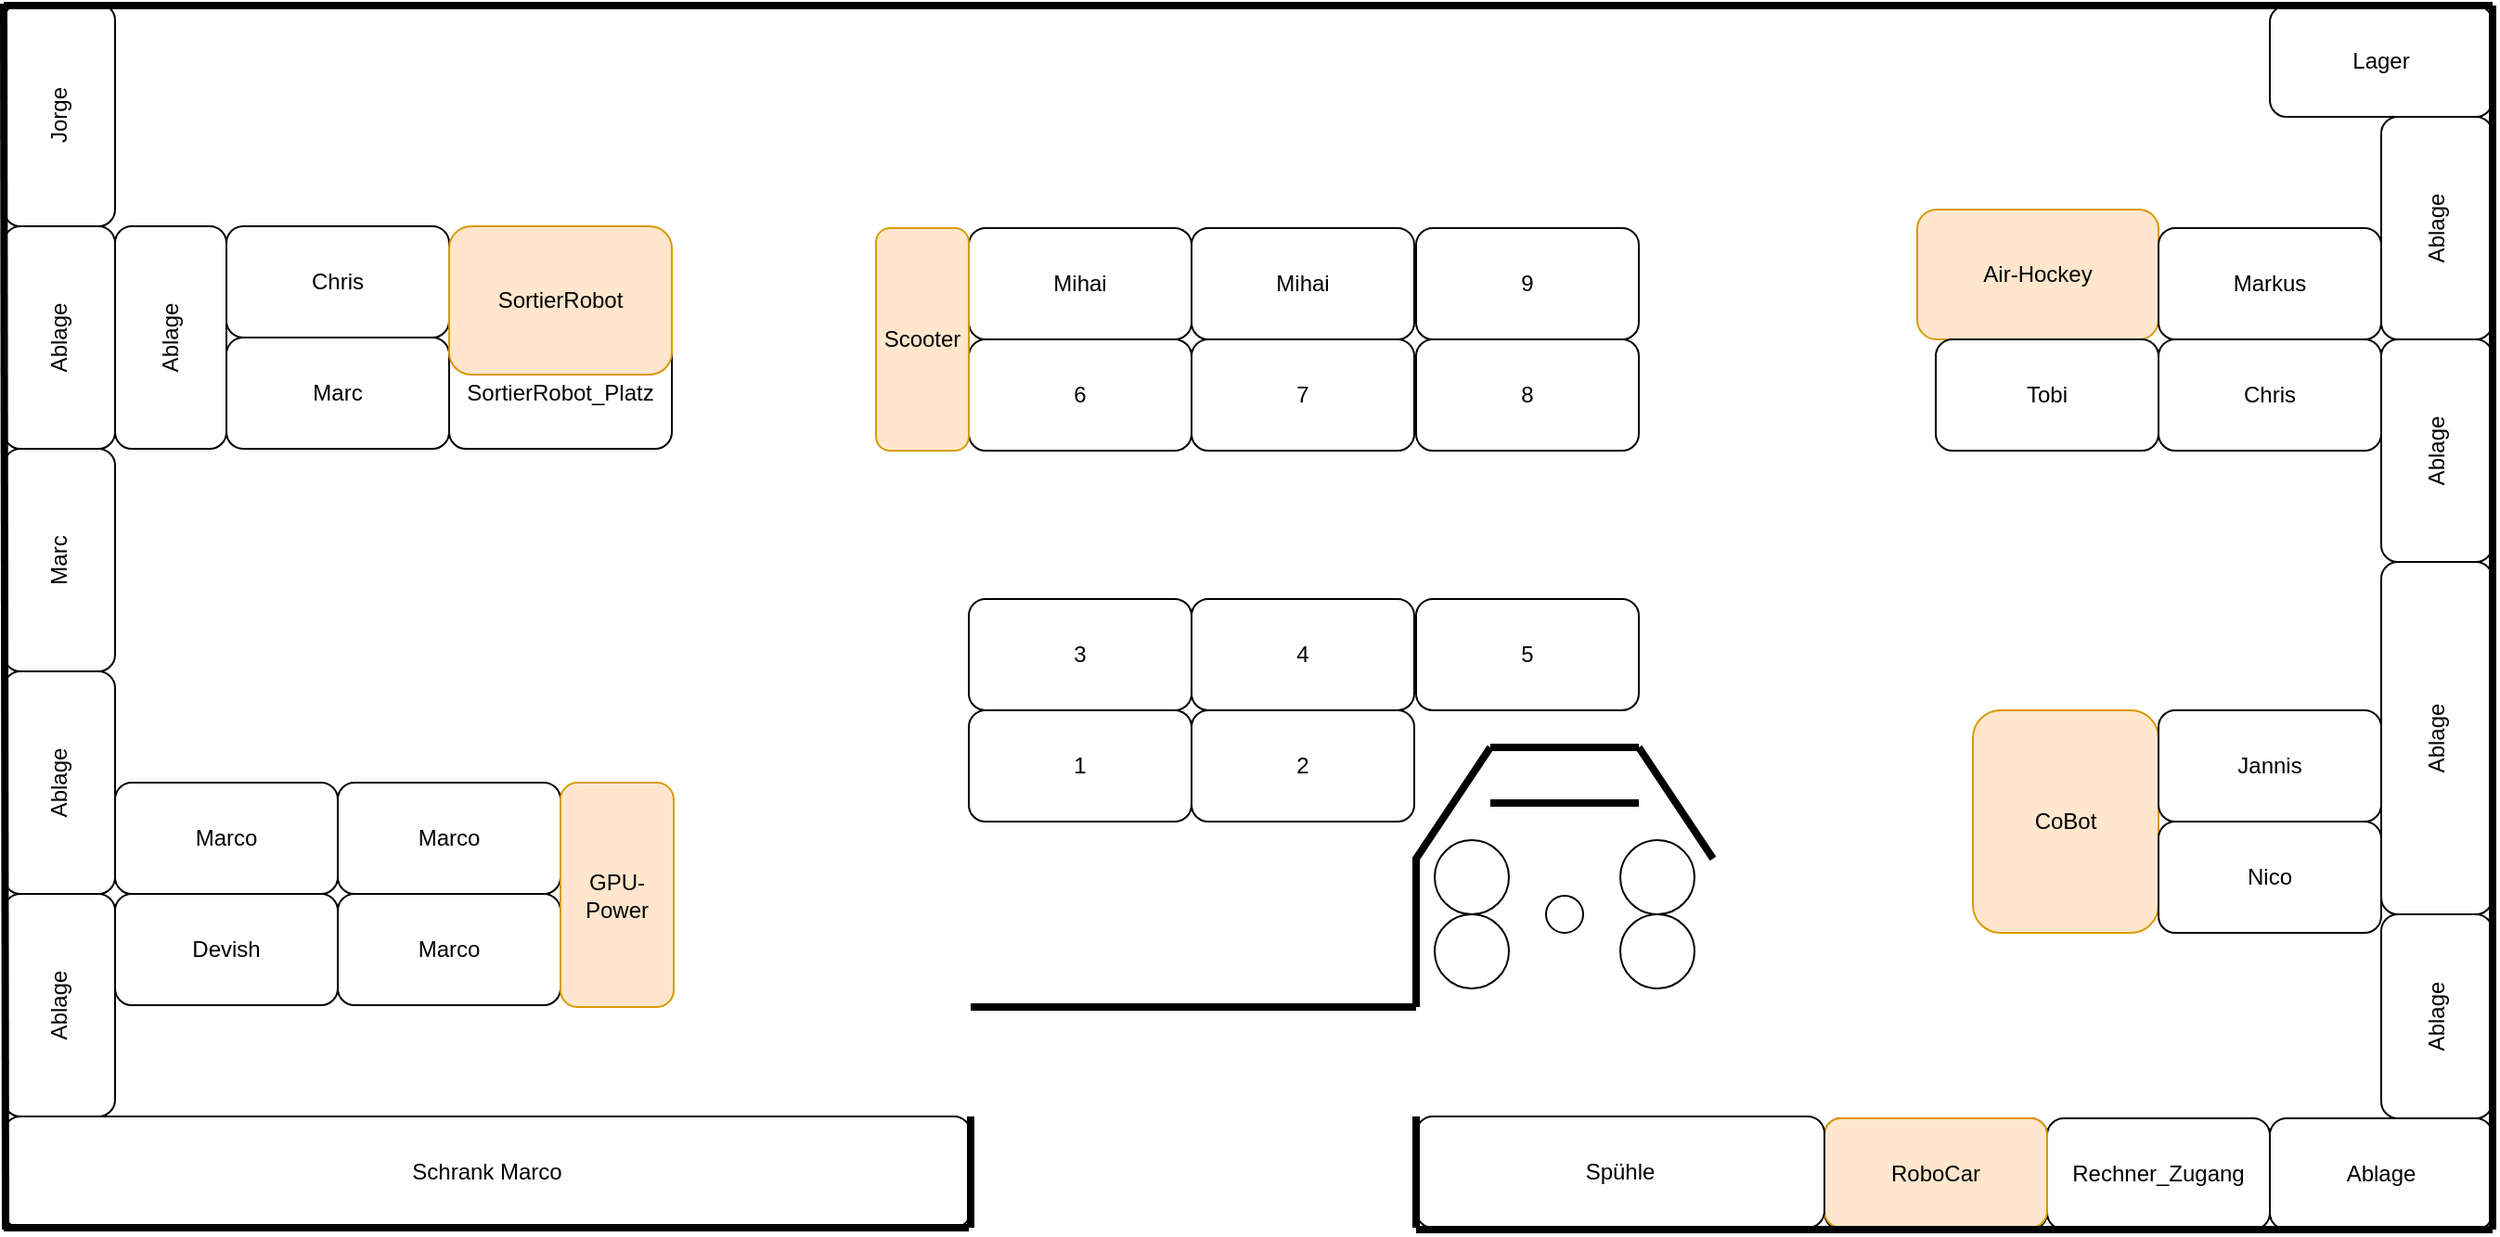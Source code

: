 <mxfile version="28.2.8">
  <diagram name="Seite-1" id="Z1iJ6DXzr3lyGkXIvYAh">
    <mxGraphModel dx="2842" dy="1121" grid="1" gridSize="10" guides="1" tooltips="1" connect="1" arrows="1" fold="1" page="1" pageScale="1" pageWidth="827" pageHeight="1169" math="0" shadow="0">
      <root>
        <mxCell id="0" />
        <mxCell id="1" parent="0" />
        <mxCell id="Haf5ponBGBejh7AEdEea-1" value="Mihai" style="rounded=1;whiteSpace=wrap;html=1;" parent="1" vertex="1">
          <mxGeometry x="319" y="340" width="120" height="60" as="geometry" />
        </mxCell>
        <mxCell id="Haf5ponBGBejh7AEdEea-2" value="Mihai" style="rounded=1;whiteSpace=wrap;html=1;" parent="1" vertex="1">
          <mxGeometry x="439" y="340" width="120" height="60" as="geometry" />
        </mxCell>
        <mxCell id="Haf5ponBGBejh7AEdEea-4" value="9" style="rounded=1;whiteSpace=wrap;html=1;" parent="1" vertex="1">
          <mxGeometry x="560" y="340" width="120" height="60" as="geometry" />
        </mxCell>
        <mxCell id="Haf5ponBGBejh7AEdEea-5" value="6" style="rounded=1;whiteSpace=wrap;html=1;" parent="1" vertex="1">
          <mxGeometry x="319" y="400" width="120" height="60" as="geometry" />
        </mxCell>
        <mxCell id="Haf5ponBGBejh7AEdEea-6" value="7" style="rounded=1;whiteSpace=wrap;html=1;" parent="1" vertex="1">
          <mxGeometry x="439" y="400" width="120" height="60" as="geometry" />
        </mxCell>
        <mxCell id="Haf5ponBGBejh7AEdEea-8" value="8" style="rounded=1;whiteSpace=wrap;html=1;" parent="1" vertex="1">
          <mxGeometry x="560" y="400" width="120" height="60" as="geometry" />
        </mxCell>
        <mxCell id="Haf5ponBGBejh7AEdEea-9" value="3" style="rounded=1;whiteSpace=wrap;html=1;" parent="1" vertex="1">
          <mxGeometry x="319" y="540" width="120" height="60" as="geometry" />
        </mxCell>
        <mxCell id="Haf5ponBGBejh7AEdEea-10" value="4" style="rounded=1;whiteSpace=wrap;html=1;" parent="1" vertex="1">
          <mxGeometry x="439" y="540" width="120" height="60" as="geometry" />
        </mxCell>
        <mxCell id="Haf5ponBGBejh7AEdEea-12" value="5" style="rounded=1;whiteSpace=wrap;html=1;" parent="1" vertex="1">
          <mxGeometry x="560" y="540" width="120" height="60" as="geometry" />
        </mxCell>
        <mxCell id="Haf5ponBGBejh7AEdEea-13" value="1" style="rounded=1;whiteSpace=wrap;html=1;" parent="1" vertex="1">
          <mxGeometry x="319" y="600" width="120" height="60" as="geometry" />
        </mxCell>
        <mxCell id="Haf5ponBGBejh7AEdEea-14" value="2" style="rounded=1;whiteSpace=wrap;html=1;" parent="1" vertex="1">
          <mxGeometry x="439" y="600" width="120" height="60" as="geometry" />
        </mxCell>
        <mxCell id="Haf5ponBGBejh7AEdEea-17" value="Marco" style="rounded=1;whiteSpace=wrap;html=1;" parent="1" vertex="1">
          <mxGeometry x="-21" y="639" width="120" height="60" as="geometry" />
        </mxCell>
        <mxCell id="Haf5ponBGBejh7AEdEea-18" value="Marco" style="rounded=1;whiteSpace=wrap;html=1;" parent="1" vertex="1">
          <mxGeometry x="-21" y="699" width="120" height="60" as="geometry" />
        </mxCell>
        <mxCell id="Haf5ponBGBejh7AEdEea-20" value="Chris" style="rounded=1;whiteSpace=wrap;html=1;" parent="1" vertex="1">
          <mxGeometry x="-81" y="339" width="120" height="60" as="geometry" />
        </mxCell>
        <mxCell id="Haf5ponBGBejh7AEdEea-21" value="Marc" style="rounded=1;whiteSpace=wrap;html=1;rotation=-90;direction=west;" parent="1" vertex="1">
          <mxGeometry x="-231" y="489" width="120" height="60" as="geometry" />
        </mxCell>
        <mxCell id="Haf5ponBGBejh7AEdEea-22" value="Ablage" style="rounded=1;whiteSpace=wrap;html=1;rotation=-90;" parent="1" vertex="1">
          <mxGeometry x="-231" y="609" width="120" height="60" as="geometry" />
        </mxCell>
        <mxCell id="Haf5ponBGBejh7AEdEea-23" value="Marco" style="rounded=1;whiteSpace=wrap;html=1;" parent="1" vertex="1">
          <mxGeometry x="-141" y="639" width="120" height="60" as="geometry" />
        </mxCell>
        <mxCell id="Haf5ponBGBejh7AEdEea-24" value="Devish" style="rounded=1;whiteSpace=wrap;html=1;" parent="1" vertex="1">
          <mxGeometry x="-141" y="699" width="120" height="60" as="geometry" />
        </mxCell>
        <mxCell id="Haf5ponBGBejh7AEdEea-25" value="Ablage" style="rounded=1;whiteSpace=wrap;html=1;rotation=-90;" parent="1" vertex="1">
          <mxGeometry x="-231" y="729" width="120" height="60" as="geometry" />
        </mxCell>
        <mxCell id="Haf5ponBGBejh7AEdEea-26" value="Ablage" style="rounded=1;whiteSpace=wrap;html=1;rotation=-90;" parent="1" vertex="1">
          <mxGeometry x="-231" y="369" width="120" height="60" as="geometry" />
        </mxCell>
        <mxCell id="Haf5ponBGBejh7AEdEea-27" value="Ablage" style="rounded=1;whiteSpace=wrap;html=1;rotation=-90;" parent="1" vertex="1">
          <mxGeometry x="-171" y="369" width="120" height="60" as="geometry" />
        </mxCell>
        <mxCell id="Haf5ponBGBejh7AEdEea-28" value="Marc" style="rounded=1;whiteSpace=wrap;html=1;" parent="1" vertex="1">
          <mxGeometry x="-81" y="399" width="120" height="60" as="geometry" />
        </mxCell>
        <mxCell id="Haf5ponBGBejh7AEdEea-30" value="SortierRobot_Platz" style="rounded=1;whiteSpace=wrap;html=1;" parent="1" vertex="1">
          <mxGeometry x="39" y="399" width="120" height="60" as="geometry" />
        </mxCell>
        <mxCell id="Haf5ponBGBejh7AEdEea-31" value="Jorge" style="rounded=1;whiteSpace=wrap;html=1;rotation=-90;" parent="1" vertex="1">
          <mxGeometry x="-231" y="249" width="120" height="60" as="geometry" />
        </mxCell>
        <mxCell id="Haf5ponBGBejh7AEdEea-86" value="Air-Hockey" style="rounded=1;whiteSpace=wrap;html=1;fillColor=#ffe6cc;strokeColor=#d79b00;" parent="1" vertex="1">
          <mxGeometry x="830" y="330" width="130" height="70" as="geometry" />
        </mxCell>
        <mxCell id="Haf5ponBGBejh7AEdEea-87" value="Markus" style="rounded=1;whiteSpace=wrap;html=1;" parent="1" vertex="1">
          <mxGeometry x="960" y="340" width="120" height="60" as="geometry" />
        </mxCell>
        <mxCell id="Haf5ponBGBejh7AEdEea-88" value="Chris" style="rounded=1;whiteSpace=wrap;html=1;" parent="1" vertex="1">
          <mxGeometry x="960" y="400" width="120" height="60" as="geometry" />
        </mxCell>
        <mxCell id="Haf5ponBGBejh7AEdEea-89" value="Tobi" style="rounded=1;whiteSpace=wrap;html=1;" parent="1" vertex="1">
          <mxGeometry x="840" y="400" width="120" height="60" as="geometry" />
        </mxCell>
        <mxCell id="Haf5ponBGBejh7AEdEea-90" value="Ablage" style="rounded=1;whiteSpace=wrap;html=1;rotation=-90;" parent="1" vertex="1">
          <mxGeometry x="1050" y="310" width="120" height="60" as="geometry" />
        </mxCell>
        <mxCell id="Haf5ponBGBejh7AEdEea-91" value="Ablage" style="rounded=1;whiteSpace=wrap;html=1;rotation=-90;" parent="1" vertex="1">
          <mxGeometry x="1050" y="430" width="120" height="60" as="geometry" />
        </mxCell>
        <mxCell id="Haf5ponBGBejh7AEdEea-92" value="CoBot" style="rounded=1;whiteSpace=wrap;html=1;fillColor=#ffe6cc;strokeColor=#d79b00;" parent="1" vertex="1">
          <mxGeometry x="860" y="600" width="100" height="120" as="geometry" />
        </mxCell>
        <mxCell id="Haf5ponBGBejh7AEdEea-93" value="Jannis" style="rounded=1;whiteSpace=wrap;html=1;" parent="1" vertex="1">
          <mxGeometry x="960" y="600" width="120" height="60" as="geometry" />
        </mxCell>
        <mxCell id="Haf5ponBGBejh7AEdEea-94" value="Nico" style="rounded=1;whiteSpace=wrap;html=1;" parent="1" vertex="1">
          <mxGeometry x="960" y="660" width="120" height="60" as="geometry" />
        </mxCell>
        <mxCell id="Haf5ponBGBejh7AEdEea-95" value="Ablage" style="rounded=1;whiteSpace=wrap;html=1;rotation=-90;" parent="1" vertex="1">
          <mxGeometry x="1015" y="585" width="190" height="60" as="geometry" />
        </mxCell>
        <mxCell id="Haf5ponBGBejh7AEdEea-96" value="Ablage" style="rounded=1;whiteSpace=wrap;html=1;rotation=-90;" parent="1" vertex="1">
          <mxGeometry x="1055" y="735" width="110" height="60" as="geometry" />
        </mxCell>
        <mxCell id="Haf5ponBGBejh7AEdEea-97" value="Ablage" style="rounded=1;whiteSpace=wrap;html=1;rotation=0;" parent="1" vertex="1">
          <mxGeometry x="1020" y="820" width="120" height="60" as="geometry" />
        </mxCell>
        <mxCell id="Haf5ponBGBejh7AEdEea-99" value="" style="rounded=1;whiteSpace=wrap;html=1;rotation=-180;" parent="1" vertex="1">
          <mxGeometry x="780" y="820" width="120" height="60" as="geometry" />
        </mxCell>
        <mxCell id="Haf5ponBGBejh7AEdEea-100" value="" style="endArrow=none;html=1;rounded=0;strokeWidth=4;" parent="1" edge="1">
          <mxGeometry width="50" height="50" relative="1" as="geometry">
            <mxPoint x="560" y="680" as="sourcePoint" />
            <mxPoint x="600" y="620" as="targetPoint" />
          </mxGeometry>
        </mxCell>
        <mxCell id="Haf5ponBGBejh7AEdEea-102" value="" style="endArrow=none;html=1;rounded=0;strokeWidth=4;" parent="1" edge="1">
          <mxGeometry width="50" height="50" relative="1" as="geometry">
            <mxPoint x="600" y="620" as="sourcePoint" />
            <mxPoint x="680" y="620" as="targetPoint" />
          </mxGeometry>
        </mxCell>
        <mxCell id="Haf5ponBGBejh7AEdEea-103" value="" style="endArrow=none;html=1;rounded=0;strokeWidth=4;" parent="1" edge="1">
          <mxGeometry width="50" height="50" relative="1" as="geometry">
            <mxPoint x="680" y="620" as="sourcePoint" />
            <mxPoint x="720" y="680" as="targetPoint" />
          </mxGeometry>
        </mxCell>
        <mxCell id="Haf5ponBGBejh7AEdEea-104" value="" style="endArrow=none;html=1;rounded=0;strokeWidth=4;" parent="1" edge="1">
          <mxGeometry width="50" height="50" relative="1" as="geometry">
            <mxPoint x="600" y="650" as="sourcePoint" />
            <mxPoint x="680" y="650" as="targetPoint" />
          </mxGeometry>
        </mxCell>
        <mxCell id="Haf5ponBGBejh7AEdEea-105" value="" style="ellipse;whiteSpace=wrap;html=1;aspect=fixed;" parent="1" vertex="1">
          <mxGeometry x="570" y="670" width="40" height="40" as="geometry" />
        </mxCell>
        <mxCell id="Haf5ponBGBejh7AEdEea-106" value="" style="ellipse;whiteSpace=wrap;html=1;aspect=fixed;" parent="1" vertex="1">
          <mxGeometry x="570" y="710" width="40" height="40" as="geometry" />
        </mxCell>
        <mxCell id="Haf5ponBGBejh7AEdEea-107" value="" style="ellipse;whiteSpace=wrap;html=1;aspect=fixed;" parent="1" vertex="1">
          <mxGeometry x="670" y="670" width="40" height="40" as="geometry" />
        </mxCell>
        <mxCell id="Haf5ponBGBejh7AEdEea-108" value="" style="ellipse;whiteSpace=wrap;html=1;aspect=fixed;" parent="1" vertex="1">
          <mxGeometry x="670" y="710" width="40" height="40" as="geometry" />
        </mxCell>
        <mxCell id="Haf5ponBGBejh7AEdEea-109" value="" style="ellipse;whiteSpace=wrap;html=1;aspect=fixed;" parent="1" vertex="1">
          <mxGeometry x="630" y="700" width="20" height="20" as="geometry" />
        </mxCell>
        <mxCell id="Haf5ponBGBejh7AEdEea-110" value="Schrank Marco" style="rounded=1;whiteSpace=wrap;html=1;rotation=0;" parent="1" vertex="1">
          <mxGeometry x="-201" y="819" width="521" height="60" as="geometry" />
        </mxCell>
        <mxCell id="Haf5ponBGBejh7AEdEea-113" value="" style="endArrow=none;html=1;rounded=0;strokeWidth=4;" parent="1" edge="1">
          <mxGeometry width="50" height="50" relative="1" as="geometry">
            <mxPoint x="560" y="760" as="sourcePoint" />
            <mxPoint x="560" y="679" as="targetPoint" />
          </mxGeometry>
        </mxCell>
        <mxCell id="Haf5ponBGBejh7AEdEea-115" value="" style="endArrow=none;html=1;rounded=0;strokeWidth=4;" parent="1" edge="1">
          <mxGeometry width="50" height="50" relative="1" as="geometry">
            <mxPoint x="320" y="760" as="sourcePoint" />
            <mxPoint x="560" y="760" as="targetPoint" />
          </mxGeometry>
        </mxCell>
        <mxCell id="Haf5ponBGBejh7AEdEea-118" value="" style="endArrow=none;html=1;rounded=0;strokeWidth=4;" parent="1" edge="1">
          <mxGeometry width="50" height="50" relative="1" as="geometry">
            <mxPoint x="-201" y="879" as="sourcePoint" />
            <mxPoint x="319" y="879" as="targetPoint" />
          </mxGeometry>
        </mxCell>
        <mxCell id="Haf5ponBGBejh7AEdEea-29" value="SortierRobot" style="rounded=1;whiteSpace=wrap;html=1;fillColor=#ffe6cc;strokeColor=#d79b00;" parent="1" vertex="1">
          <mxGeometry x="39" y="339" width="120" height="80" as="geometry" />
        </mxCell>
        <mxCell id="Haf5ponBGBejh7AEdEea-120" value="Scooter" style="rounded=1;whiteSpace=wrap;html=1;fillColor=#ffe6cc;strokeColor=#d79b00;" parent="1" vertex="1">
          <mxGeometry x="269" y="340" width="50" height="120" as="geometry" />
        </mxCell>
        <mxCell id="Haf5ponBGBejh7AEdEea-122" value="Lager" style="rounded=1;whiteSpace=wrap;html=1;" parent="1" vertex="1">
          <mxGeometry x="1020" y="220" width="120" height="60" as="geometry" />
        </mxCell>
        <mxCell id="Haf5ponBGBejh7AEdEea-123" value="" style="endArrow=none;html=1;rounded=0;strokeWidth=4;" parent="1" edge="1">
          <mxGeometry width="50" height="50" relative="1" as="geometry">
            <mxPoint x="-201" y="220" as="sourcePoint" />
            <mxPoint x="1140" y="220" as="targetPoint" />
          </mxGeometry>
        </mxCell>
        <mxCell id="Haf5ponBGBejh7AEdEea-125" value="" style="endArrow=none;html=1;rounded=0;strokeWidth=4;exitX=1;exitY=0;exitDx=0;exitDy=0;" parent="1" source="Haf5ponBGBejh7AEdEea-122" edge="1">
          <mxGeometry width="50" height="50" relative="1" as="geometry">
            <mxPoint x="1250" y="260" as="sourcePoint" />
            <mxPoint x="1140" y="880" as="targetPoint" />
          </mxGeometry>
        </mxCell>
        <mxCell id="Haf5ponBGBejh7AEdEea-126" value="" style="endArrow=none;html=1;rounded=0;strokeWidth=4;entryX=1;entryY=0;entryDx=0;entryDy=0;" parent="1" target="Haf5ponBGBejh7AEdEea-31" edge="1">
          <mxGeometry width="50" height="50" relative="1" as="geometry">
            <mxPoint x="-200" y="880" as="sourcePoint" />
            <mxPoint x="710" y="870" as="targetPoint" />
          </mxGeometry>
        </mxCell>
        <mxCell id="Haf5ponBGBejh7AEdEea-127" value="GPU-Power" style="rounded=1;whiteSpace=wrap;html=1;fillColor=#ffe6cc;strokeColor=#d79b00;" parent="1" vertex="1">
          <mxGeometry x="99" y="639" width="61" height="121" as="geometry" />
        </mxCell>
        <mxCell id="Haf5ponBGBejh7AEdEea-130" value="Rechner_Zugang" style="rounded=1;whiteSpace=wrap;html=1;rotation=0;" parent="1" vertex="1">
          <mxGeometry x="900" y="820" width="120" height="60" as="geometry" />
        </mxCell>
        <mxCell id="Haf5ponBGBejh7AEdEea-131" value="RoboCar" style="rounded=1;whiteSpace=wrap;html=1;fillColor=#ffe6cc;strokeColor=#d79b00;" parent="1" vertex="1">
          <mxGeometry x="780" y="820" width="120" height="59" as="geometry" />
        </mxCell>
        <mxCell id="Haf5ponBGBejh7AEdEea-134" value="Spühle" style="rounded=1;whiteSpace=wrap;html=1;rotation=0;" parent="1" vertex="1">
          <mxGeometry x="560" y="819" width="220" height="60" as="geometry" />
        </mxCell>
        <mxCell id="Haf5ponBGBejh7AEdEea-135" value="" style="endArrow=none;html=1;rounded=0;strokeWidth=4;exitX=1;exitY=0;exitDx=0;exitDy=0;" parent="1" source="Haf5ponBGBejh7AEdEea-110" edge="1">
          <mxGeometry width="50" height="50" relative="1" as="geometry">
            <mxPoint x="320" y="839" as="sourcePoint" />
            <mxPoint x="320" y="879" as="targetPoint" />
          </mxGeometry>
        </mxCell>
        <mxCell id="Haf5ponBGBejh7AEdEea-136" value="" style="endArrow=none;html=1;rounded=0;strokeWidth=4;entryX=0;entryY=1;entryDx=0;entryDy=0;exitX=0;exitY=0;exitDx=0;exitDy=0;" parent="1" source="Haf5ponBGBejh7AEdEea-134" target="Haf5ponBGBejh7AEdEea-134" edge="1">
          <mxGeometry width="50" height="50" relative="1" as="geometry">
            <mxPoint x="530" y="850" as="sourcePoint" />
            <mxPoint x="530" y="890" as="targetPoint" />
          </mxGeometry>
        </mxCell>
        <mxCell id="Haf5ponBGBejh7AEdEea-117" value="" style="endArrow=none;html=1;rounded=0;strokeWidth=4;" parent="1" edge="1">
          <mxGeometry width="50" height="50" relative="1" as="geometry">
            <mxPoint x="1140" y="880" as="sourcePoint" />
            <mxPoint x="560" y="880" as="targetPoint" />
          </mxGeometry>
        </mxCell>
      </root>
    </mxGraphModel>
  </diagram>
</mxfile>
